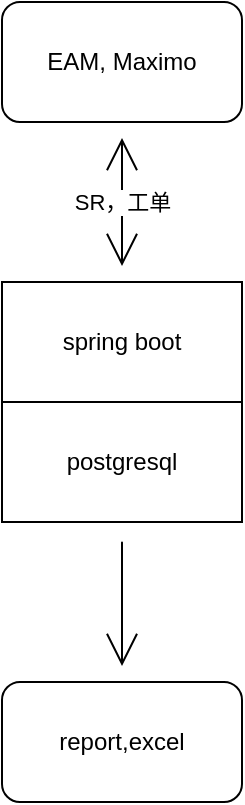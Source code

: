 <mxfile version="15.3.5" type="github">
  <diagram id="i3flGWlADwd0WerrgBt4" name="第 1 页">
    <mxGraphModel dx="782" dy="436" grid="1" gridSize="10" guides="1" tooltips="1" connect="1" arrows="1" fold="1" page="1" pageScale="1" pageWidth="827" pageHeight="1169" math="0" shadow="0">
      <root>
        <mxCell id="0" />
        <mxCell id="1" parent="0" />
        <mxCell id="p8xZ4yX1uvpRLc3oljL4-3" value="" style="edgeStyle=none;curved=1;rounded=0;orthogonalLoop=1;jettySize=auto;html=1;endArrow=open;startSize=14;endSize=14;sourcePerimeterSpacing=8;targetPerimeterSpacing=8;" edge="1" parent="1" target="p8xZ4yX1uvpRLc3oljL4-2">
          <mxGeometry relative="1" as="geometry">
            <mxPoint x="410" y="332" as="sourcePoint" />
            <Array as="points">
              <mxPoint x="410" y="320" />
            </Array>
          </mxGeometry>
        </mxCell>
        <mxCell id="p8xZ4yX1uvpRLc3oljL4-5" value="SR，工单" style="edgeStyle=none;curved=1;rounded=0;orthogonalLoop=1;jettySize=auto;html=1;endArrow=open;startSize=14;endSize=14;sourcePerimeterSpacing=8;targetPerimeterSpacing=8;startArrow=open;startFill=0;" edge="1" parent="1" target="p8xZ4yX1uvpRLc3oljL4-4">
          <mxGeometry relative="1" as="geometry">
            <mxPoint x="410" y="192" as="sourcePoint" />
          </mxGeometry>
        </mxCell>
        <mxCell id="p8xZ4yX1uvpRLc3oljL4-2" value="report,excel" style="rounded=1;whiteSpace=wrap;html=1;hachureGap=4;pointerEvents=0;" vertex="1" parent="1">
          <mxGeometry x="350" y="400" width="120" height="60" as="geometry" />
        </mxCell>
        <mxCell id="p8xZ4yX1uvpRLc3oljL4-4" value="EAM, Maximo" style="rounded=1;whiteSpace=wrap;html=1;hachureGap=4;pointerEvents=0;" vertex="1" parent="1">
          <mxGeometry x="350" y="60" width="120" height="60" as="geometry" />
        </mxCell>
        <mxCell id="p8xZ4yX1uvpRLc3oljL4-9" value="postgresql" style="rounded=0;whiteSpace=wrap;html=1;hachureGap=4;pointerEvents=0;" vertex="1" parent="1">
          <mxGeometry x="350" y="260" width="120" height="60" as="geometry" />
        </mxCell>
        <mxCell id="p8xZ4yX1uvpRLc3oljL4-10" value="spring boot" style="rounded=0;whiteSpace=wrap;html=1;hachureGap=4;pointerEvents=0;" vertex="1" parent="1">
          <mxGeometry x="350" y="200" width="120" height="60" as="geometry" />
        </mxCell>
      </root>
    </mxGraphModel>
  </diagram>
</mxfile>
